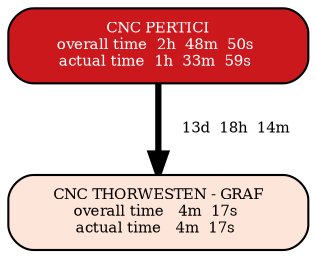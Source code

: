 digraph G {
  size="6"; 
  outputorder=edgesfirst; 
  edge[headclip=true, tailclip=false]; 
E0 [shape=box, style="filled, rounded", width=2, fontsize=7, fillcolor="/reds4/4" fontcolor=white, label="CNC PERTICI\n overall time  2h  48m  50s  \n actual time  1h  33m  59s  \n"];
E2 [shape=box, style="filled, rounded", width=2, fontsize=7, fillcolor="/reds4/1", label="CNC THORWESTEN - GRAF\n overall time   4m  17s  \n actual time   4m  17s  \n"];
E0 -> E2 [fontsize=7, penwidth= 3  , label="     13d  18h  14m  "];
}
